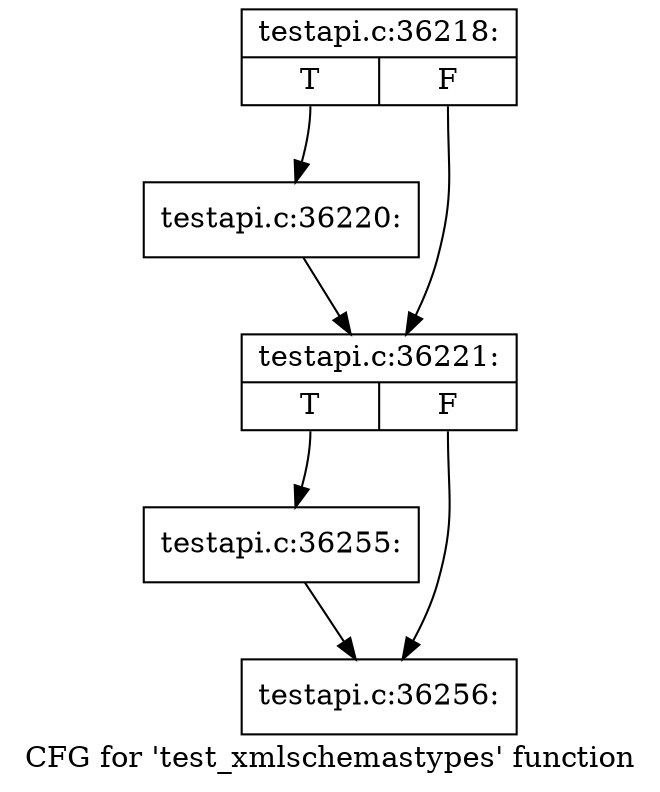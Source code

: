 digraph "CFG for 'test_xmlschemastypes' function" {
	label="CFG for 'test_xmlschemastypes' function";

	Node0x4a0cc20 [shape=record,label="{testapi.c:36218:|{<s0>T|<s1>F}}"];
	Node0x4a0cc20:s0 -> Node0x4a12880;
	Node0x4a0cc20:s1 -> Node0x4a12be0;
	Node0x4a12880 [shape=record,label="{testapi.c:36220:}"];
	Node0x4a12880 -> Node0x4a12be0;
	Node0x4a12be0 [shape=record,label="{testapi.c:36221:|{<s0>T|<s1>F}}"];
	Node0x4a12be0:s0 -> Node0x4a17690;
	Node0x4a12be0:s1 -> Node0x4a17050;
	Node0x4a17690 [shape=record,label="{testapi.c:36255:}"];
	Node0x4a17690 -> Node0x4a17050;
	Node0x4a17050 [shape=record,label="{testapi.c:36256:}"];
}
